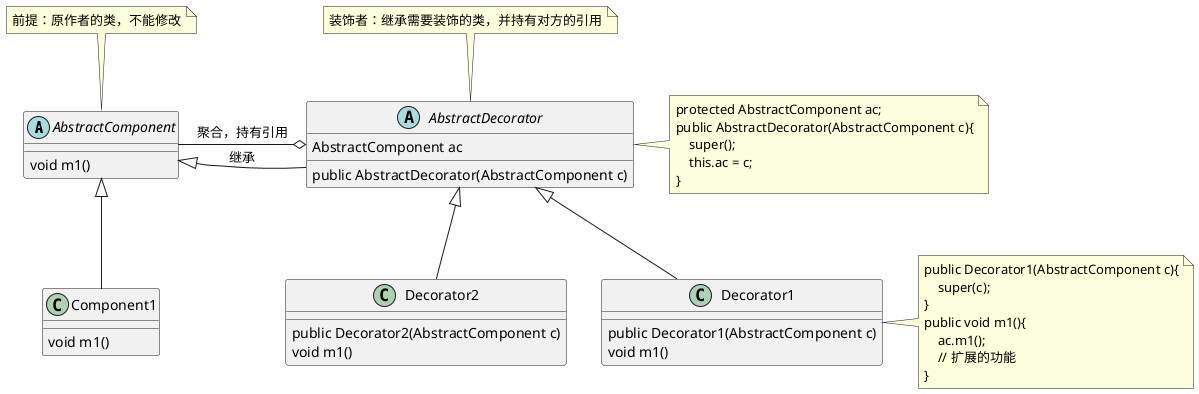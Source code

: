 @startuml

abstract class AbstractComponent{
    void m1()
}
note top of AbstractComponent: 前提：原作者的类，不能修改
class Component1{
    void m1()
}

abstract class AbstractDecorator{
    AbstractComponent ac
    public AbstractDecorator(AbstractComponent c)
}
note top of AbstractDecorator
装饰者：继承需要装饰的类，并持有对方的引用
end note
note right of AbstractDecorator
protected AbstractComponent ac;
public AbstractDecorator(AbstractComponent c){
    super();
    this.ac = c;
}
end note
class Decorator1{
    public Decorator1(AbstractComponent c)
    void m1()
}
note right of Decorator1
public Decorator1(AbstractComponent c){
    super(c);
}
public void m1(){
    ac.m1();
    // 扩展的功能
}
end note
class Decorator2{
    public Decorator2(AbstractComponent c)
    void m1()
}

AbstractComponent <|-- Component1
AbstractComponent <|- AbstractDecorator : 继承
AbstractComponent -o AbstractDecorator : 聚合，持有引用
AbstractDecorator <|-- Decorator1
AbstractDecorator <|-- Decorator2

@enduml
